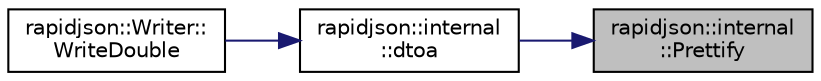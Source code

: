 digraph "rapidjson::internal::Prettify"
{
 // INTERACTIVE_SVG=YES
 // LATEX_PDF_SIZE
  edge [fontname="Helvetica",fontsize="10",labelfontname="Helvetica",labelfontsize="10"];
  node [fontname="Helvetica",fontsize="10",shape=record];
  rankdir="RL";
  Node132 [label="rapidjson::internal\l::Prettify",height=0.2,width=0.4,color="black", fillcolor="grey75", style="filled", fontcolor="black",tooltip=" "];
  Node132 -> Node133 [dir="back",color="midnightblue",fontsize="10",style="solid",fontname="Helvetica"];
  Node133 [label="rapidjson::internal\l::dtoa",height=0.2,width=0.4,color="black", fillcolor="white", style="filled",URL="$namespacerapidjson_1_1internal.html#a51f3497ab9a7f691e06329409d6b5191",tooltip=" "];
  Node133 -> Node134 [dir="back",color="midnightblue",fontsize="10",style="solid",fontname="Helvetica"];
  Node134 [label="rapidjson::Writer::\lWriteDouble",height=0.2,width=0.4,color="black", fillcolor="white", style="filled",URL="$classrapidjson_1_1_writer.html#ad8cdd06dfdf1731a2148e859b828979c",tooltip=" "];
}
